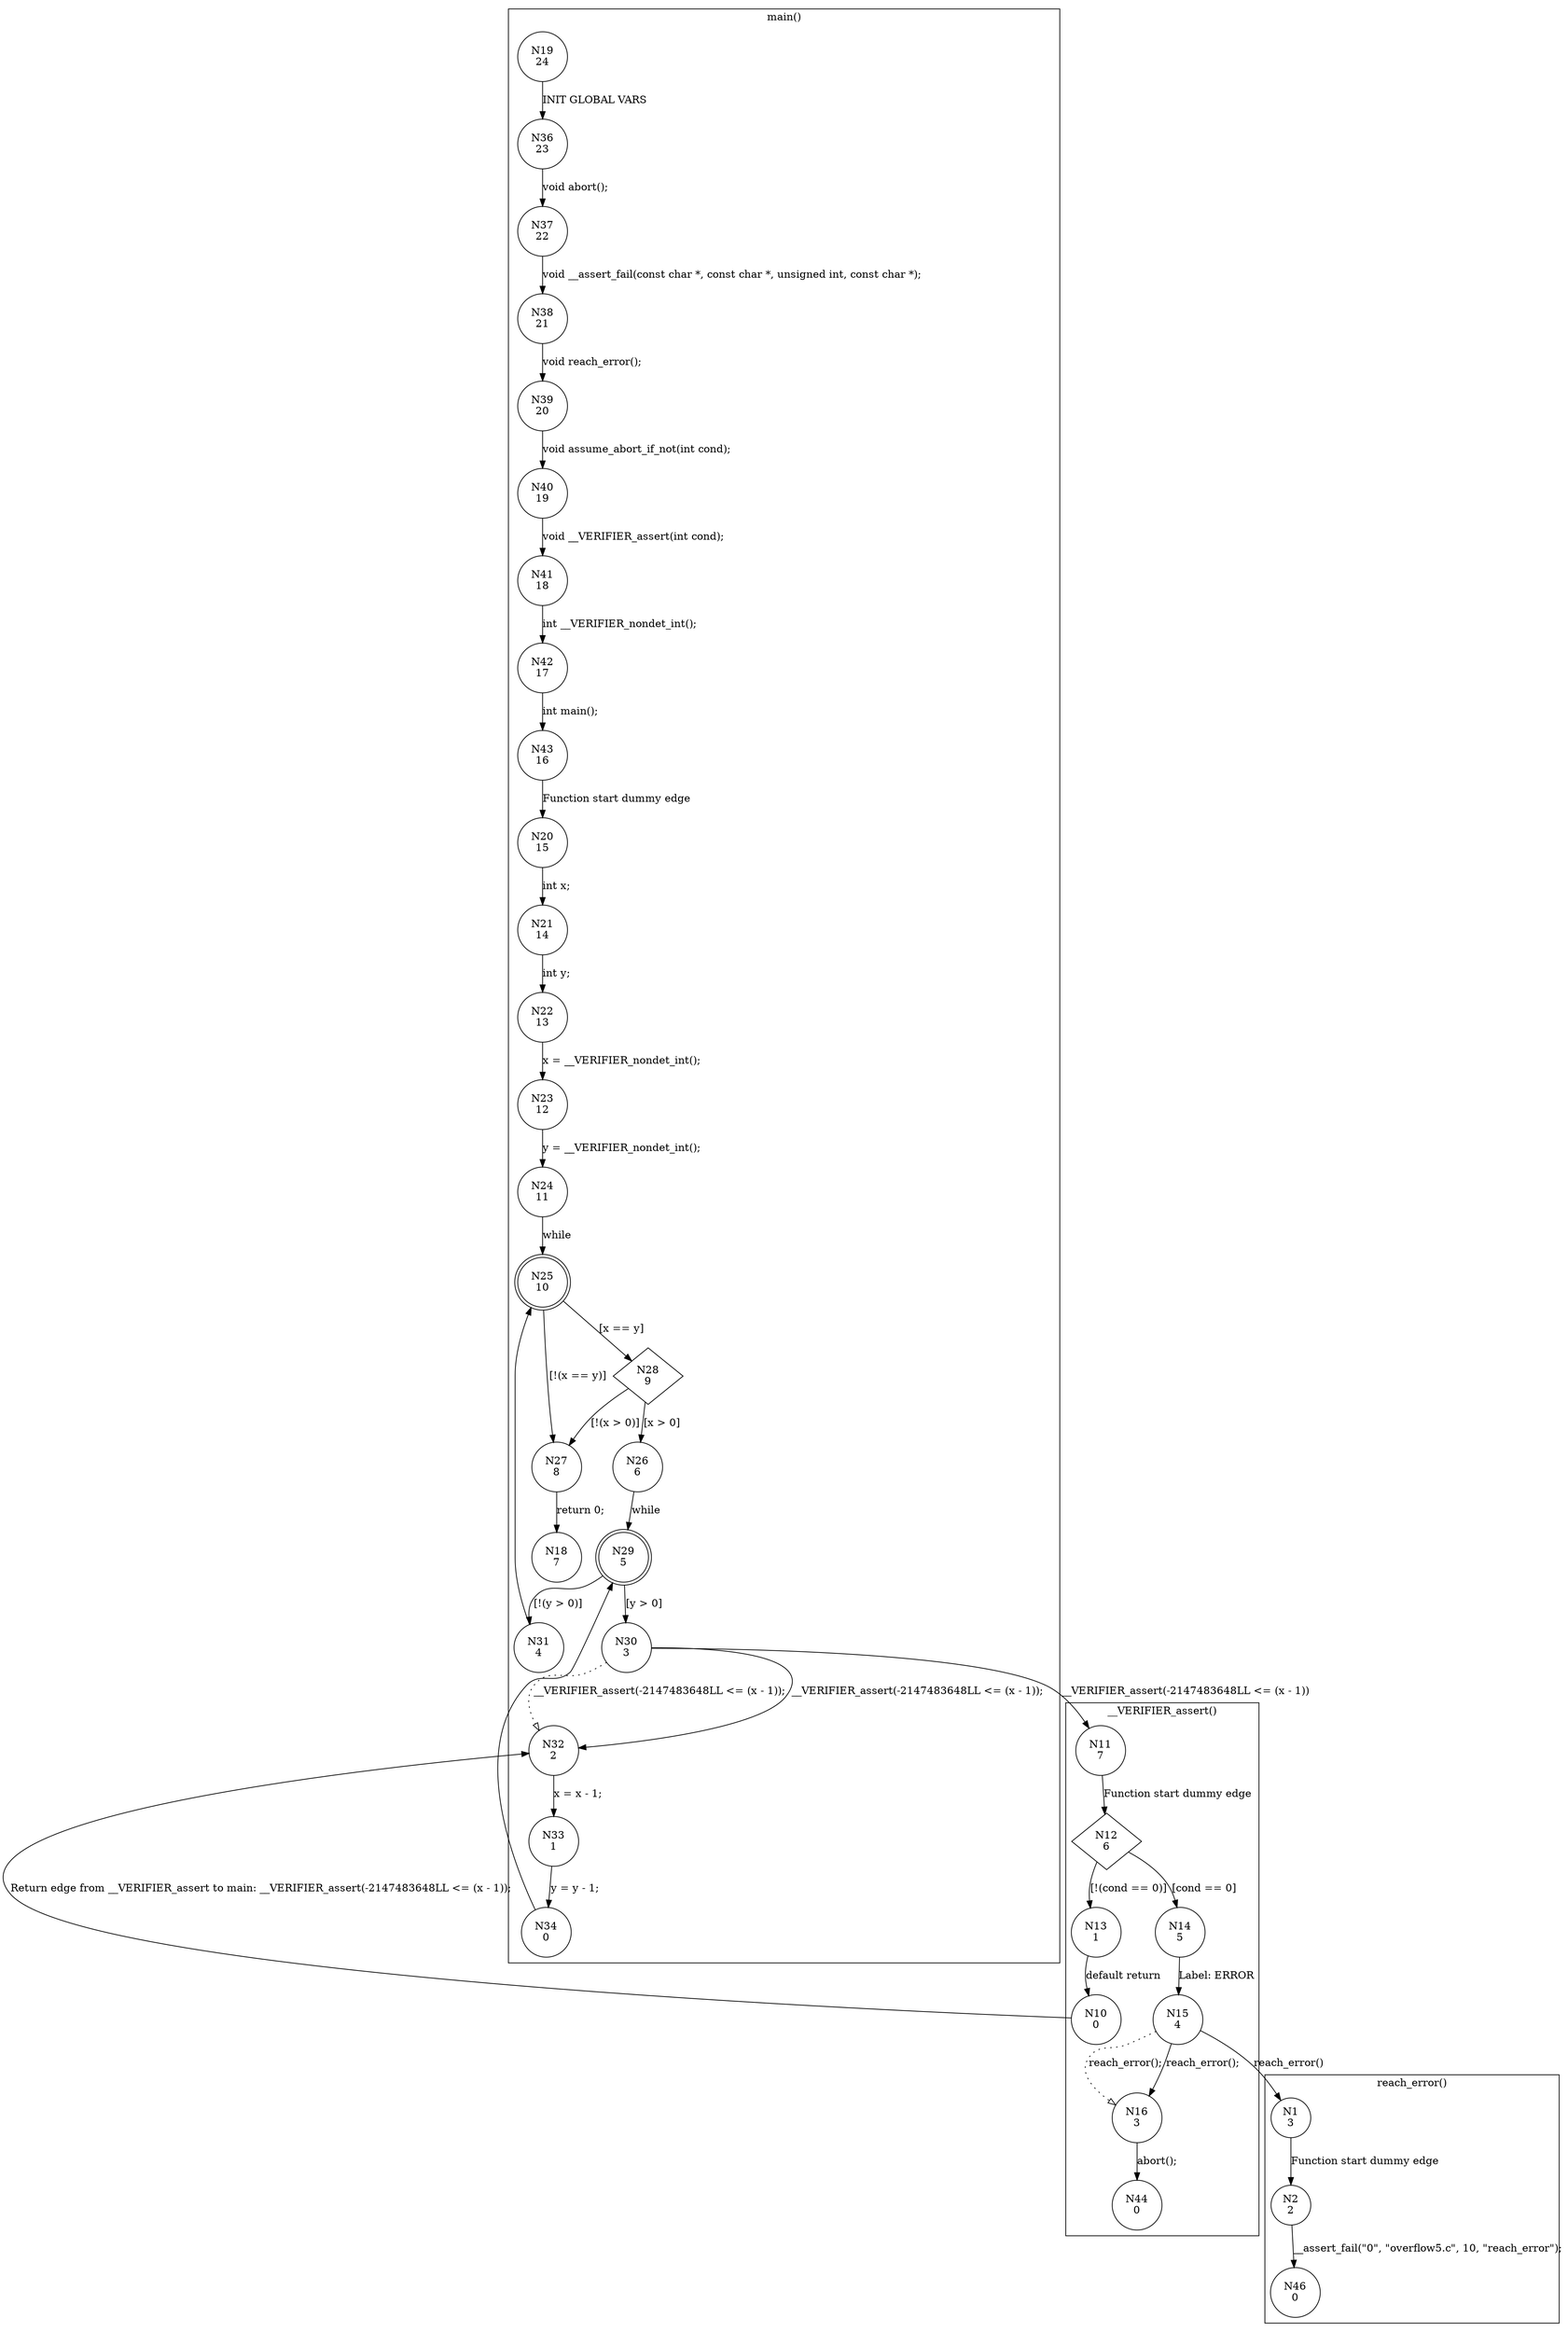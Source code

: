 digraph CFA {
19 [shape="circle" label="N19\n24"]
36 [shape="circle" label="N36\n23"]
37 [shape="circle" label="N37\n22"]
38 [shape="circle" label="N38\n21"]
39 [shape="circle" label="N39\n20"]
40 [shape="circle" label="N40\n19"]
41 [shape="circle" label="N41\n18"]
42 [shape="circle" label="N42\n17"]
43 [shape="circle" label="N43\n16"]
20 [shape="circle" label="N20\n15"]
21 [shape="circle" label="N21\n14"]
22 [shape="circle" label="N22\n13"]
23 [shape="circle" label="N23\n12"]
24 [shape="circle" label="N24\n11"]
25 [shape="doublecircle" label="N25\n10"]
27 [shape="circle" label="N27\n8"]
18 [shape="circle" label="N18\n7"]
28 [shape="diamond" label="N28\n9"]
26 [shape="circle" label="N26\n6"]
29 [shape="doublecircle" label="N29\n5"]
31 [shape="circle" label="N31\n4"]
30 [shape="circle" label="N30\n3"]
11 [shape="circle" label="N11\n7"]
12 [shape="diamond" label="N12\n6"]
13 [shape="circle" label="N13\n1"]
10 [shape="circle" label="N10\n0"]
32 [shape="circle" label="N32\n2"]
33 [shape="circle" label="N33\n1"]
34 [shape="circle" label="N34\n0"]
14 [shape="circle" label="N14\n5"]
15 [shape="circle" label="N15\n4"]
1 [shape="circle" label="N1\n3"]
2 [shape="circle" label="N2\n2"]
46 [shape="circle" label="N46\n0"]
16 [shape="circle" label="N16\n3"]
44 [shape="circle" label="N44\n0"]
node [shape="circle"]
subgraph cluster___VERIFIER_assert {
label="__VERIFIER_assert()"
11 -> 12 [label="Function start dummy edge"]
12 -> 14 [label="[cond == 0]"]
12 -> 13 [label="[!(cond == 0)]"]
13 -> 10 [label="default return"]
14 -> 15 [label="Label: ERROR"]
15 -> 16 [label="reach_error();" style="dotted" arrowhead="empty"]
15 -> 16 [label="reach_error();"]
16 -> 44 [label="abort();"]}
subgraph cluster_assume_abort_if_not {
label="assume_abort_if_not()"
}
subgraph cluster_main {
label="main()"
19 -> 36 [label="INIT GLOBAL VARS"]
36 -> 37 [label="void abort();"]
37 -> 38 [label="void __assert_fail(const char *, const char *, unsigned int, const char *);"]
38 -> 39 [label="void reach_error();"]
39 -> 40 [label="void assume_abort_if_not(int cond);"]
40 -> 41 [label="void __VERIFIER_assert(int cond);"]
41 -> 42 [label="int __VERIFIER_nondet_int();"]
42 -> 43 [label="int main();"]
43 -> 20 [label="Function start dummy edge"]
20 -> 21 [label="int x;"]
21 -> 22 [label="int y;"]
22 -> 23 [label="x = __VERIFIER_nondet_int();"]
23 -> 24 [label="y = __VERIFIER_nondet_int();"]
24 -> 25 [label="while"]
25 -> 28 [label="[x == y]"]
25 -> 27 [label="[!(x == y)]"]
27 -> 18 [label="return 0;"]
28 -> 26 [label="[x > 0]"]
28 -> 27 [label="[!(x > 0)]"]
26 -> 29 [label="while"]
29 -> 30 [label="[y > 0]"]
29 -> 31 [label="[!(y > 0)]"]
31 -> 25 [label=""]
30 -> 32 [label="__VERIFIER_assert(-2147483648LL <= (x - 1));" style="dotted" arrowhead="empty"]
30 -> 32 [label="__VERIFIER_assert(-2147483648LL <= (x - 1));"]
32 -> 33 [label="x = x - 1;"]
33 -> 34 [label="y = y - 1;"]
34 -> 29 [label=""]}
subgraph cluster_reach_error {
label="reach_error()"
1 -> 2 [label="Function start dummy edge"]
2 -> 46 [label="__assert_fail(\"0\", \"overflow5.c\", 10, \"reach_error\");"]}
30 -> 11 [label="__VERIFIER_assert(-2147483648LL <= (x - 1))"]
10 -> 32 [label="Return edge from __VERIFIER_assert to main: __VERIFIER_assert(-2147483648LL <= (x - 1));"]
15 -> 1 [label="reach_error()"]}